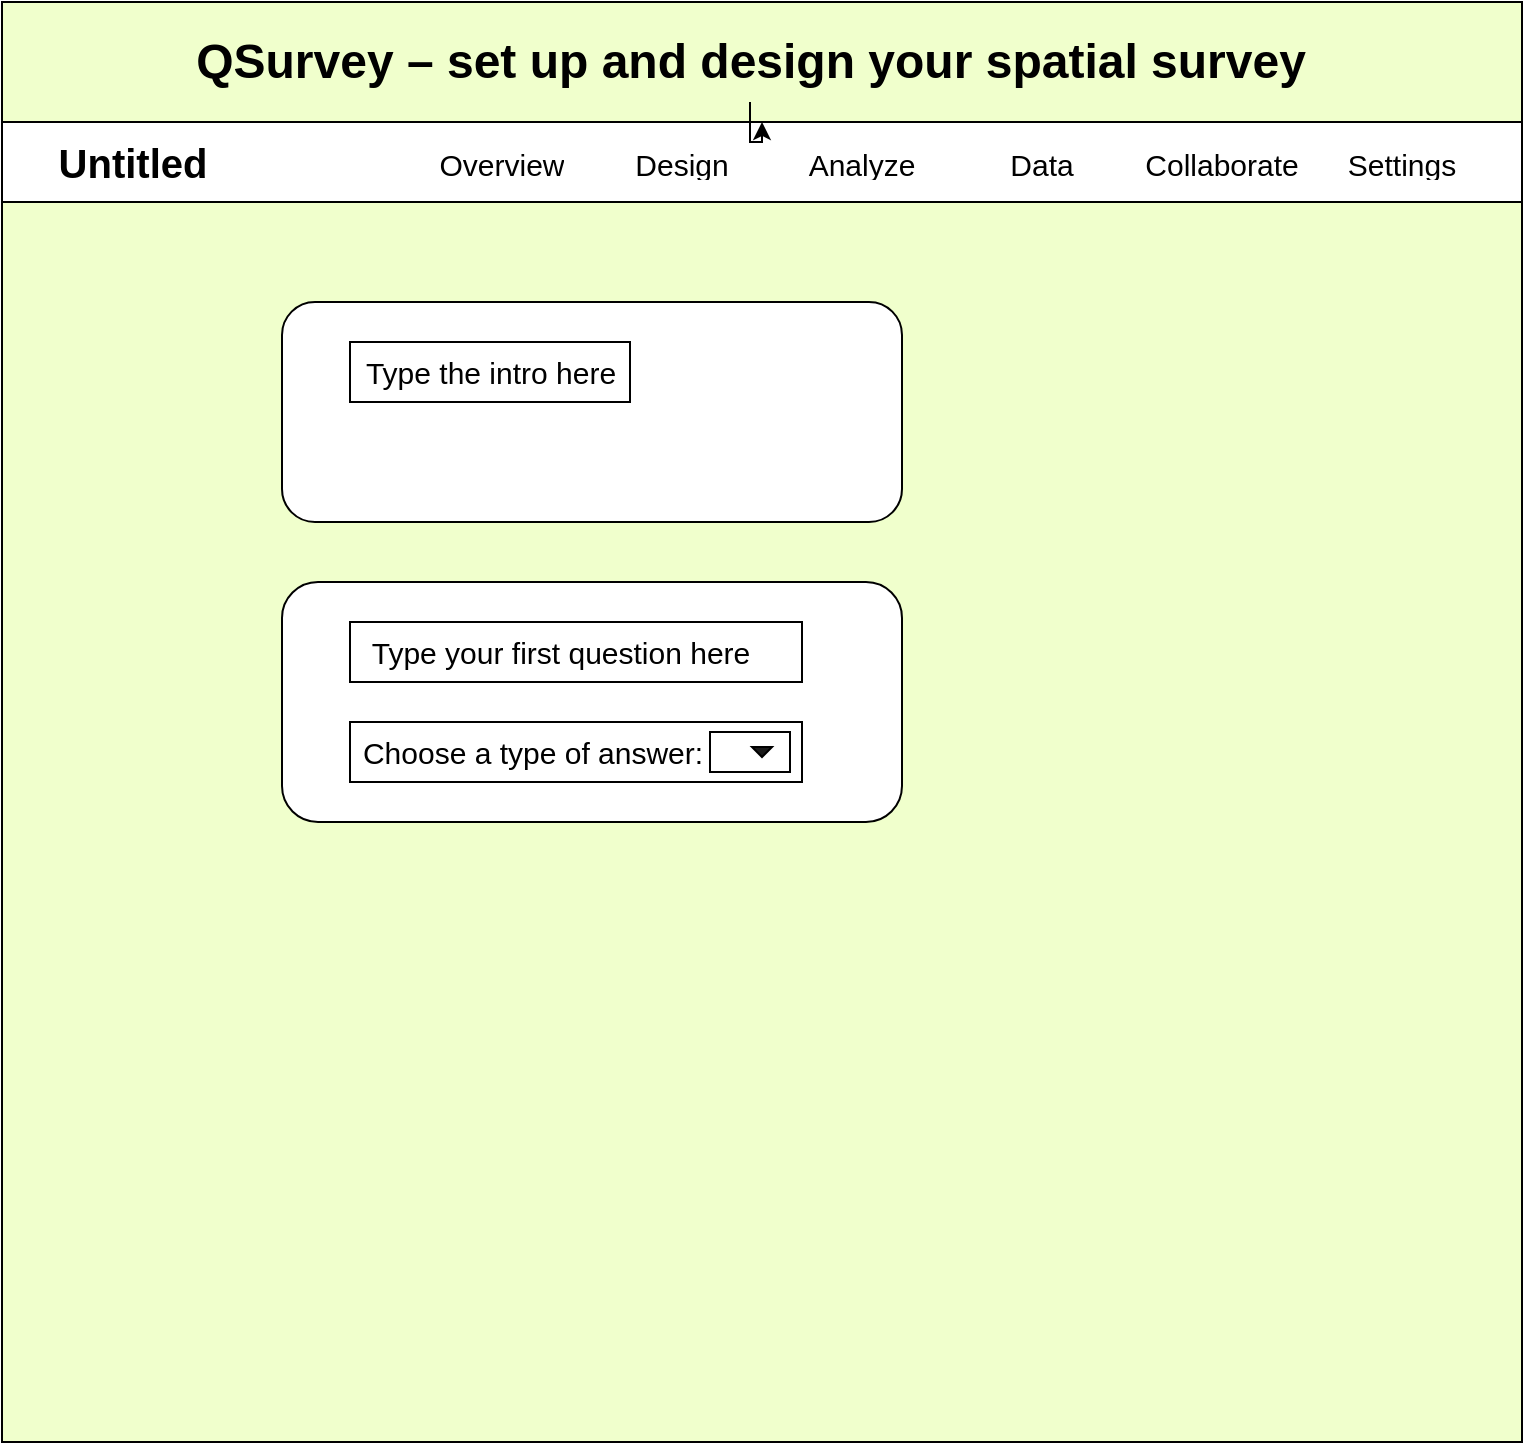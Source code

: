 <mxfile version="20.4.1" type="github"><diagram id="tX4j038CA_heK1llqfKf" name="Page-1"><mxGraphModel dx="132" dy="73" grid="1" gridSize="10" guides="1" tooltips="1" connect="1" arrows="1" fold="1" page="1" pageScale="1" pageWidth="827" pageHeight="1169" math="0" shadow="0"><root><mxCell id="0"/><mxCell id="1" parent="0"/><mxCell id="gfbgqSLOdzBsAfATWBrb-2" value="" style="rounded=0;whiteSpace=wrap;html=1;fillColor=#F0FFCC;" vertex="1" parent="1"><mxGeometry x="40" y="40" width="760" height="720" as="geometry"/></mxCell><mxCell id="gfbgqSLOdzBsAfATWBrb-19" value="" style="rounded=1;whiteSpace=wrap;html=1;fontSize=15;" vertex="1" parent="1"><mxGeometry x="180" y="330" width="310" height="120" as="geometry"/></mxCell><mxCell id="gfbgqSLOdzBsAfATWBrb-20" value="" style="rounded=0;whiteSpace=wrap;html=1;fontSize=15;" vertex="1" parent="1"><mxGeometry x="214" y="350" width="226" height="30" as="geometry"/></mxCell><mxCell id="gfbgqSLOdzBsAfATWBrb-21" value="Type your first question here" style="text;html=1;resizable=0;autosize=1;align=center;verticalAlign=middle;points=[];fillColor=none;strokeColor=none;rounded=0;fontSize=15;" vertex="1" parent="1"><mxGeometry x="214" y="350" width="210" height="30" as="geometry"/></mxCell><mxCell id="gfbgqSLOdzBsAfATWBrb-3" value="" style="rounded=1;whiteSpace=wrap;html=1;" vertex="1" parent="1"><mxGeometry x="180" y="190" width="310" height="110" as="geometry"/></mxCell><mxCell id="gfbgqSLOdzBsAfATWBrb-4" value="" style="rounded=0;whiteSpace=wrap;html=1;" vertex="1" parent="1"><mxGeometry x="40" y="100" width="760" height="40" as="geometry"/></mxCell><mxCell id="gfbgqSLOdzBsAfATWBrb-6" value="" style="edgeStyle=orthogonalEdgeStyle;rounded=0;orthogonalLoop=1;jettySize=auto;html=1;" edge="1" parent="1" source="gfbgqSLOdzBsAfATWBrb-5" target="gfbgqSLOdzBsAfATWBrb-4"><mxGeometry relative="1" as="geometry"/></mxCell><mxCell id="gfbgqSLOdzBsAfATWBrb-5" value="&lt;div&gt;QSurvey – set up and design your spatial survey&lt;/div&gt;" style="text;strokeColor=none;fillColor=none;html=1;fontSize=24;fontStyle=1;verticalAlign=middle;align=center;" vertex="1" parent="1"><mxGeometry x="354" y="50" width="120" height="40" as="geometry"/></mxCell><mxCell id="gfbgqSLOdzBsAfATWBrb-8" value="Untitled" style="text;strokeColor=none;fillColor=none;html=1;fontSize=20;fontStyle=1;verticalAlign=middle;align=center;" vertex="1" parent="1"><mxGeometry x="70" y="110" width="70" height="20" as="geometry"/></mxCell><mxCell id="gfbgqSLOdzBsAfATWBrb-16" value="" style="rounded=0;whiteSpace=wrap;html=1;fontSize=20;" vertex="1" parent="1"><mxGeometry x="214" y="210" width="140" height="30" as="geometry"/></mxCell><mxCell id="gfbgqSLOdzBsAfATWBrb-17" value="Type the intro here" style="text;html=1;resizable=0;autosize=1;align=center;verticalAlign=middle;points=[];fillColor=none;strokeColor=none;rounded=0;fontSize=15;" vertex="1" parent="1"><mxGeometry x="214" y="210" width="140" height="30" as="geometry"/></mxCell><mxCell id="gfbgqSLOdzBsAfATWBrb-18" value="" style="group" vertex="1" connectable="0" parent="1"><mxGeometry x="250" y="110" width="530" height="20" as="geometry"/></mxCell><UserObject label="Overview" placeholders="1" name="Variable" id="gfbgqSLOdzBsAfATWBrb-7"><mxCell style="text;html=1;strokeColor=none;fillColor=none;align=center;verticalAlign=middle;whiteSpace=wrap;overflow=hidden;fontSize=15;" vertex="1" parent="gfbgqSLOdzBsAfATWBrb-18"><mxGeometry width="80" height="20" as="geometry"/></mxCell></UserObject><UserObject label="Design" placeholders="1" name="Variable" id="gfbgqSLOdzBsAfATWBrb-10"><mxCell style="text;html=1;strokeColor=none;fillColor=none;align=center;verticalAlign=middle;whiteSpace=wrap;overflow=hidden;fontSize=15;" vertex="1" parent="gfbgqSLOdzBsAfATWBrb-18"><mxGeometry x="90" width="80" height="20" as="geometry"/></mxCell></UserObject><UserObject label="Analyze" placeholders="1" name="Variable" id="gfbgqSLOdzBsAfATWBrb-11"><mxCell style="text;html=1;strokeColor=none;fillColor=none;align=center;verticalAlign=middle;whiteSpace=wrap;overflow=hidden;fontSize=15;" vertex="1" parent="gfbgqSLOdzBsAfATWBrb-18"><mxGeometry x="180" width="80" height="20" as="geometry"/></mxCell></UserObject><UserObject label="Data" placeholders="1" name="Variable" id="gfbgqSLOdzBsAfATWBrb-12"><mxCell style="text;html=1;strokeColor=none;fillColor=none;align=center;verticalAlign=middle;whiteSpace=wrap;overflow=hidden;fontSize=15;" vertex="1" parent="gfbgqSLOdzBsAfATWBrb-18"><mxGeometry x="270" width="80" height="20" as="geometry"/></mxCell></UserObject><UserObject label="Collaborate" placeholders="1" name="Variable" id="gfbgqSLOdzBsAfATWBrb-13"><mxCell style="text;html=1;strokeColor=none;fillColor=none;align=center;verticalAlign=middle;whiteSpace=wrap;overflow=hidden;fontSize=15;" vertex="1" parent="gfbgqSLOdzBsAfATWBrb-18"><mxGeometry x="360" width="80" height="20" as="geometry"/></mxCell></UserObject><UserObject label="Settings" placeholders="1" name="Variable" id="gfbgqSLOdzBsAfATWBrb-14"><mxCell style="text;html=1;strokeColor=none;fillColor=none;align=center;verticalAlign=middle;whiteSpace=wrap;overflow=hidden;fontSize=15;" vertex="1" parent="gfbgqSLOdzBsAfATWBrb-18"><mxGeometry x="450" width="80" height="20" as="geometry"/></mxCell></UserObject><mxCell id="gfbgqSLOdzBsAfATWBrb-22" value="" style="rounded=0;whiteSpace=wrap;html=1;fontSize=15;fillStyle=auto;" vertex="1" parent="1"><mxGeometry x="214" y="400" width="226" height="30" as="geometry"/></mxCell><mxCell id="gfbgqSLOdzBsAfATWBrb-23" value="Choose a type of answer:" style="text;html=1;resizable=0;autosize=1;align=center;verticalAlign=middle;points=[];fillColor=none;strokeColor=none;rounded=0;fillStyle=auto;fontSize=15;" vertex="1" parent="1"><mxGeometry x="210" y="400" width="190" height="30" as="geometry"/></mxCell><mxCell id="gfbgqSLOdzBsAfATWBrb-25" value="" style="rounded=0;whiteSpace=wrap;html=1;fillStyle=auto;fontSize=15;" vertex="1" parent="1"><mxGeometry x="394" y="405" width="40" height="20" as="geometry"/></mxCell><mxCell id="gfbgqSLOdzBsAfATWBrb-24" value="" style="triangle;whiteSpace=wrap;html=1;fillStyle=auto;fontSize=15;fillColor=#1A1A1A;direction=south;" vertex="1" parent="1"><mxGeometry x="415" y="412.5" width="10" height="5" as="geometry"/></mxCell></root></mxGraphModel></diagram></mxfile>